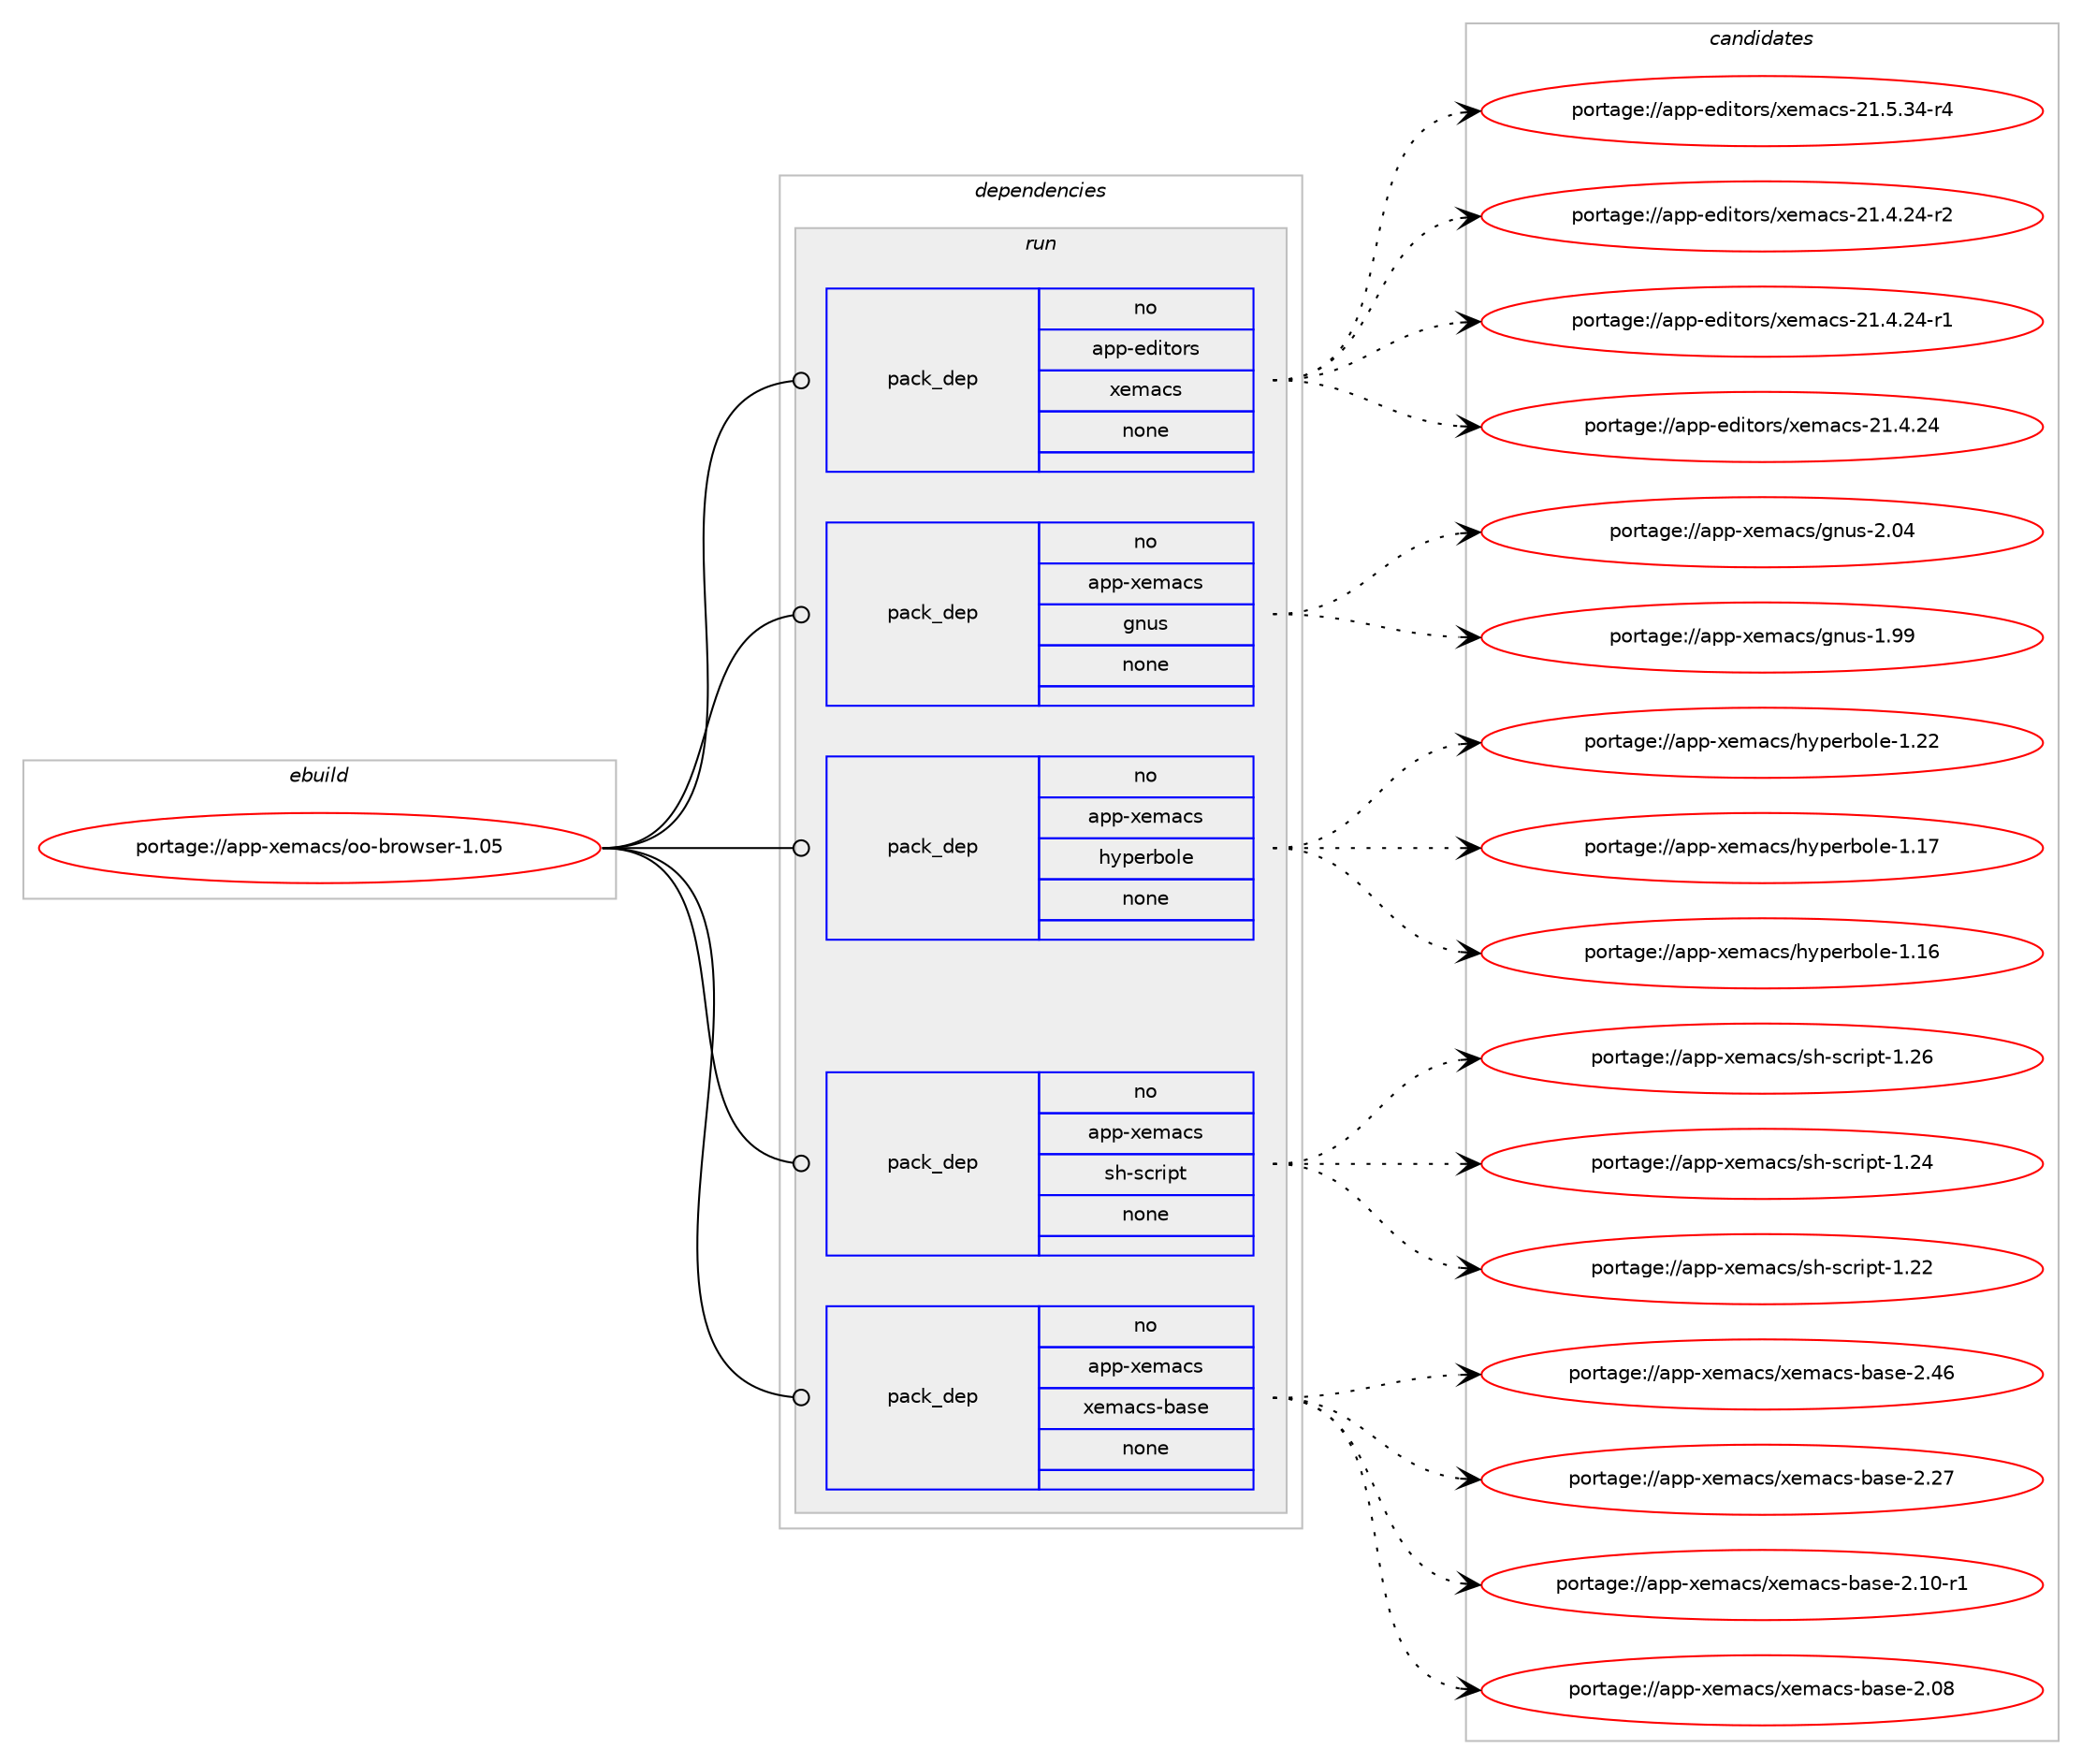 digraph prolog {

# *************
# Graph options
# *************

newrank=true;
concentrate=true;
compound=true;
graph [rankdir=LR,fontname=Helvetica,fontsize=10,ranksep=1.5];#, ranksep=2.5, nodesep=0.2];
edge  [arrowhead=vee];
node  [fontname=Helvetica,fontsize=10];

# **********
# The ebuild
# **********

subgraph cluster_leftcol {
color=gray;
rank=same;
label=<<i>ebuild</i>>;
id [label="portage://app-xemacs/oo-browser-1.05", color=red, width=4, href="../app-xemacs/oo-browser-1.05.svg"];
}

# ****************
# The dependencies
# ****************

subgraph cluster_midcol {
color=gray;
label=<<i>dependencies</i>>;
subgraph cluster_compile {
fillcolor="#eeeeee";
style=filled;
label=<<i>compile</i>>;
}
subgraph cluster_compileandrun {
fillcolor="#eeeeee";
style=filled;
label=<<i>compile and run</i>>;
}
subgraph cluster_run {
fillcolor="#eeeeee";
style=filled;
label=<<i>run</i>>;
subgraph pack441423 {
dependency587911 [label=<<TABLE BORDER="0" CELLBORDER="1" CELLSPACING="0" CELLPADDING="4" WIDTH="220"><TR><TD ROWSPAN="6" CELLPADDING="30">pack_dep</TD></TR><TR><TD WIDTH="110">no</TD></TR><TR><TD>app-editors</TD></TR><TR><TD>xemacs</TD></TR><TR><TD>none</TD></TR><TR><TD></TD></TR></TABLE>>, shape=none, color=blue];
}
id:e -> dependency587911:w [weight=20,style="solid",arrowhead="odot"];
subgraph pack441424 {
dependency587912 [label=<<TABLE BORDER="0" CELLBORDER="1" CELLSPACING="0" CELLPADDING="4" WIDTH="220"><TR><TD ROWSPAN="6" CELLPADDING="30">pack_dep</TD></TR><TR><TD WIDTH="110">no</TD></TR><TR><TD>app-xemacs</TD></TR><TR><TD>gnus</TD></TR><TR><TD>none</TD></TR><TR><TD></TD></TR></TABLE>>, shape=none, color=blue];
}
id:e -> dependency587912:w [weight=20,style="solid",arrowhead="odot"];
subgraph pack441425 {
dependency587913 [label=<<TABLE BORDER="0" CELLBORDER="1" CELLSPACING="0" CELLPADDING="4" WIDTH="220"><TR><TD ROWSPAN="6" CELLPADDING="30">pack_dep</TD></TR><TR><TD WIDTH="110">no</TD></TR><TR><TD>app-xemacs</TD></TR><TR><TD>hyperbole</TD></TR><TR><TD>none</TD></TR><TR><TD></TD></TR></TABLE>>, shape=none, color=blue];
}
id:e -> dependency587913:w [weight=20,style="solid",arrowhead="odot"];
subgraph pack441426 {
dependency587914 [label=<<TABLE BORDER="0" CELLBORDER="1" CELLSPACING="0" CELLPADDING="4" WIDTH="220"><TR><TD ROWSPAN="6" CELLPADDING="30">pack_dep</TD></TR><TR><TD WIDTH="110">no</TD></TR><TR><TD>app-xemacs</TD></TR><TR><TD>sh-script</TD></TR><TR><TD>none</TD></TR><TR><TD></TD></TR></TABLE>>, shape=none, color=blue];
}
id:e -> dependency587914:w [weight=20,style="solid",arrowhead="odot"];
subgraph pack441427 {
dependency587915 [label=<<TABLE BORDER="0" CELLBORDER="1" CELLSPACING="0" CELLPADDING="4" WIDTH="220"><TR><TD ROWSPAN="6" CELLPADDING="30">pack_dep</TD></TR><TR><TD WIDTH="110">no</TD></TR><TR><TD>app-xemacs</TD></TR><TR><TD>xemacs-base</TD></TR><TR><TD>none</TD></TR><TR><TD></TD></TR></TABLE>>, shape=none, color=blue];
}
id:e -> dependency587915:w [weight=20,style="solid",arrowhead="odot"];
}
}

# **************
# The candidates
# **************

subgraph cluster_choices {
rank=same;
color=gray;
label=<<i>candidates</i>>;

subgraph choice441423 {
color=black;
nodesep=1;
choice971121124510110010511611111411547120101109979911545504946534651524511452 [label="portage://app-editors/xemacs-21.5.34-r4", color=red, width=4,href="../app-editors/xemacs-21.5.34-r4.svg"];
choice971121124510110010511611111411547120101109979911545504946524650524511450 [label="portage://app-editors/xemacs-21.4.24-r2", color=red, width=4,href="../app-editors/xemacs-21.4.24-r2.svg"];
choice971121124510110010511611111411547120101109979911545504946524650524511449 [label="portage://app-editors/xemacs-21.4.24-r1", color=red, width=4,href="../app-editors/xemacs-21.4.24-r1.svg"];
choice97112112451011001051161111141154712010110997991154550494652465052 [label="portage://app-editors/xemacs-21.4.24", color=red, width=4,href="../app-editors/xemacs-21.4.24.svg"];
dependency587911:e -> choice971121124510110010511611111411547120101109979911545504946534651524511452:w [style=dotted,weight="100"];
dependency587911:e -> choice971121124510110010511611111411547120101109979911545504946524650524511450:w [style=dotted,weight="100"];
dependency587911:e -> choice971121124510110010511611111411547120101109979911545504946524650524511449:w [style=dotted,weight="100"];
dependency587911:e -> choice97112112451011001051161111141154712010110997991154550494652465052:w [style=dotted,weight="100"];
}
subgraph choice441424 {
color=black;
nodesep=1;
choice97112112451201011099799115471031101171154550464852 [label="portage://app-xemacs/gnus-2.04", color=red, width=4,href="../app-xemacs/gnus-2.04.svg"];
choice97112112451201011099799115471031101171154549465757 [label="portage://app-xemacs/gnus-1.99", color=red, width=4,href="../app-xemacs/gnus-1.99.svg"];
dependency587912:e -> choice97112112451201011099799115471031101171154550464852:w [style=dotted,weight="100"];
dependency587912:e -> choice97112112451201011099799115471031101171154549465757:w [style=dotted,weight="100"];
}
subgraph choice441425 {
color=black;
nodesep=1;
choice9711211245120101109979911547104121112101114981111081014549465050 [label="portage://app-xemacs/hyperbole-1.22", color=red, width=4,href="../app-xemacs/hyperbole-1.22.svg"];
choice9711211245120101109979911547104121112101114981111081014549464955 [label="portage://app-xemacs/hyperbole-1.17", color=red, width=4,href="../app-xemacs/hyperbole-1.17.svg"];
choice9711211245120101109979911547104121112101114981111081014549464954 [label="portage://app-xemacs/hyperbole-1.16", color=red, width=4,href="../app-xemacs/hyperbole-1.16.svg"];
dependency587913:e -> choice9711211245120101109979911547104121112101114981111081014549465050:w [style=dotted,weight="100"];
dependency587913:e -> choice9711211245120101109979911547104121112101114981111081014549464955:w [style=dotted,weight="100"];
dependency587913:e -> choice9711211245120101109979911547104121112101114981111081014549464954:w [style=dotted,weight="100"];
}
subgraph choice441426 {
color=black;
nodesep=1;
choice971121124512010110997991154711510445115991141051121164549465054 [label="portage://app-xemacs/sh-script-1.26", color=red, width=4,href="../app-xemacs/sh-script-1.26.svg"];
choice971121124512010110997991154711510445115991141051121164549465052 [label="portage://app-xemacs/sh-script-1.24", color=red, width=4,href="../app-xemacs/sh-script-1.24.svg"];
choice971121124512010110997991154711510445115991141051121164549465050 [label="portage://app-xemacs/sh-script-1.22", color=red, width=4,href="../app-xemacs/sh-script-1.22.svg"];
dependency587914:e -> choice971121124512010110997991154711510445115991141051121164549465054:w [style=dotted,weight="100"];
dependency587914:e -> choice971121124512010110997991154711510445115991141051121164549465052:w [style=dotted,weight="100"];
dependency587914:e -> choice971121124512010110997991154711510445115991141051121164549465050:w [style=dotted,weight="100"];
}
subgraph choice441427 {
color=black;
nodesep=1;
choice971121124512010110997991154712010110997991154598971151014550465254 [label="portage://app-xemacs/xemacs-base-2.46", color=red, width=4,href="../app-xemacs/xemacs-base-2.46.svg"];
choice971121124512010110997991154712010110997991154598971151014550465055 [label="portage://app-xemacs/xemacs-base-2.27", color=red, width=4,href="../app-xemacs/xemacs-base-2.27.svg"];
choice9711211245120101109979911547120101109979911545989711510145504649484511449 [label="portage://app-xemacs/xemacs-base-2.10-r1", color=red, width=4,href="../app-xemacs/xemacs-base-2.10-r1.svg"];
choice971121124512010110997991154712010110997991154598971151014550464856 [label="portage://app-xemacs/xemacs-base-2.08", color=red, width=4,href="../app-xemacs/xemacs-base-2.08.svg"];
dependency587915:e -> choice971121124512010110997991154712010110997991154598971151014550465254:w [style=dotted,weight="100"];
dependency587915:e -> choice971121124512010110997991154712010110997991154598971151014550465055:w [style=dotted,weight="100"];
dependency587915:e -> choice9711211245120101109979911547120101109979911545989711510145504649484511449:w [style=dotted,weight="100"];
dependency587915:e -> choice971121124512010110997991154712010110997991154598971151014550464856:w [style=dotted,weight="100"];
}
}

}
